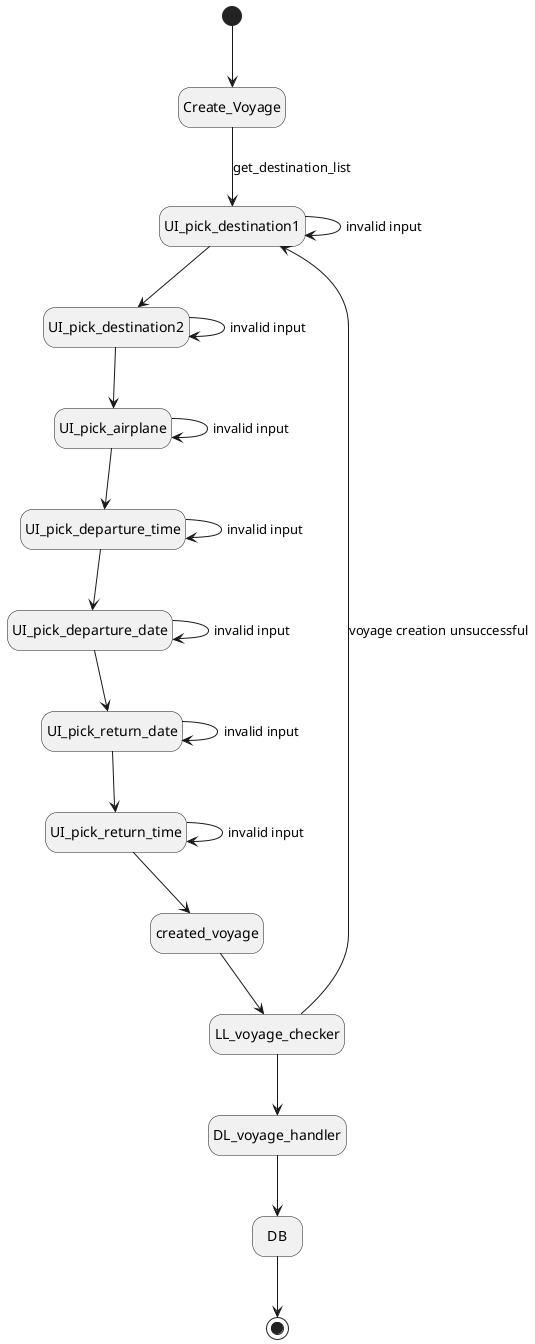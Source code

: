 @startuml create voyage
hide empty description

[*] --> Create_Voyage
Create_Voyage --> UI_pick_destination1 : get_destination_list 
UI_pick_destination1 --> UI_pick_destination1 :invalid input

UI_pick_destination1 --> UI_pick_destination2
UI_pick_destination2 --> UI_pick_destination2:invalid input

UI_pick_destination2 -->UI_pick_airplane
UI_pick_airplane --> UI_pick_airplane:invalid input

UI_pick_airplane --> UI_pick_departure_time
UI_pick_departure_time --> UI_pick_departure_time:invalid input

UI_pick_departure_time --> UI_pick_departure_date
UI_pick_departure_date --> UI_pick_departure_date:invalid input

UI_pick_departure_date --> UI_pick_return_date
UI_pick_return_date--> UI_pick_return_time
UI_pick_return_time --> UI_pick_return_time:invalid input
UI_pick_return_date --> UI_pick_return_date:invalid input
UI_pick_return_time --> created_voyage
created_voyage --> LL_voyage_checker
LL_voyage_checker --> UI_pick_destination1: voyage creation unsuccessful
LL_voyage_checker --> DL_voyage_handler


DL_voyage_handler --> DB 
DB --> [*]


@enduml